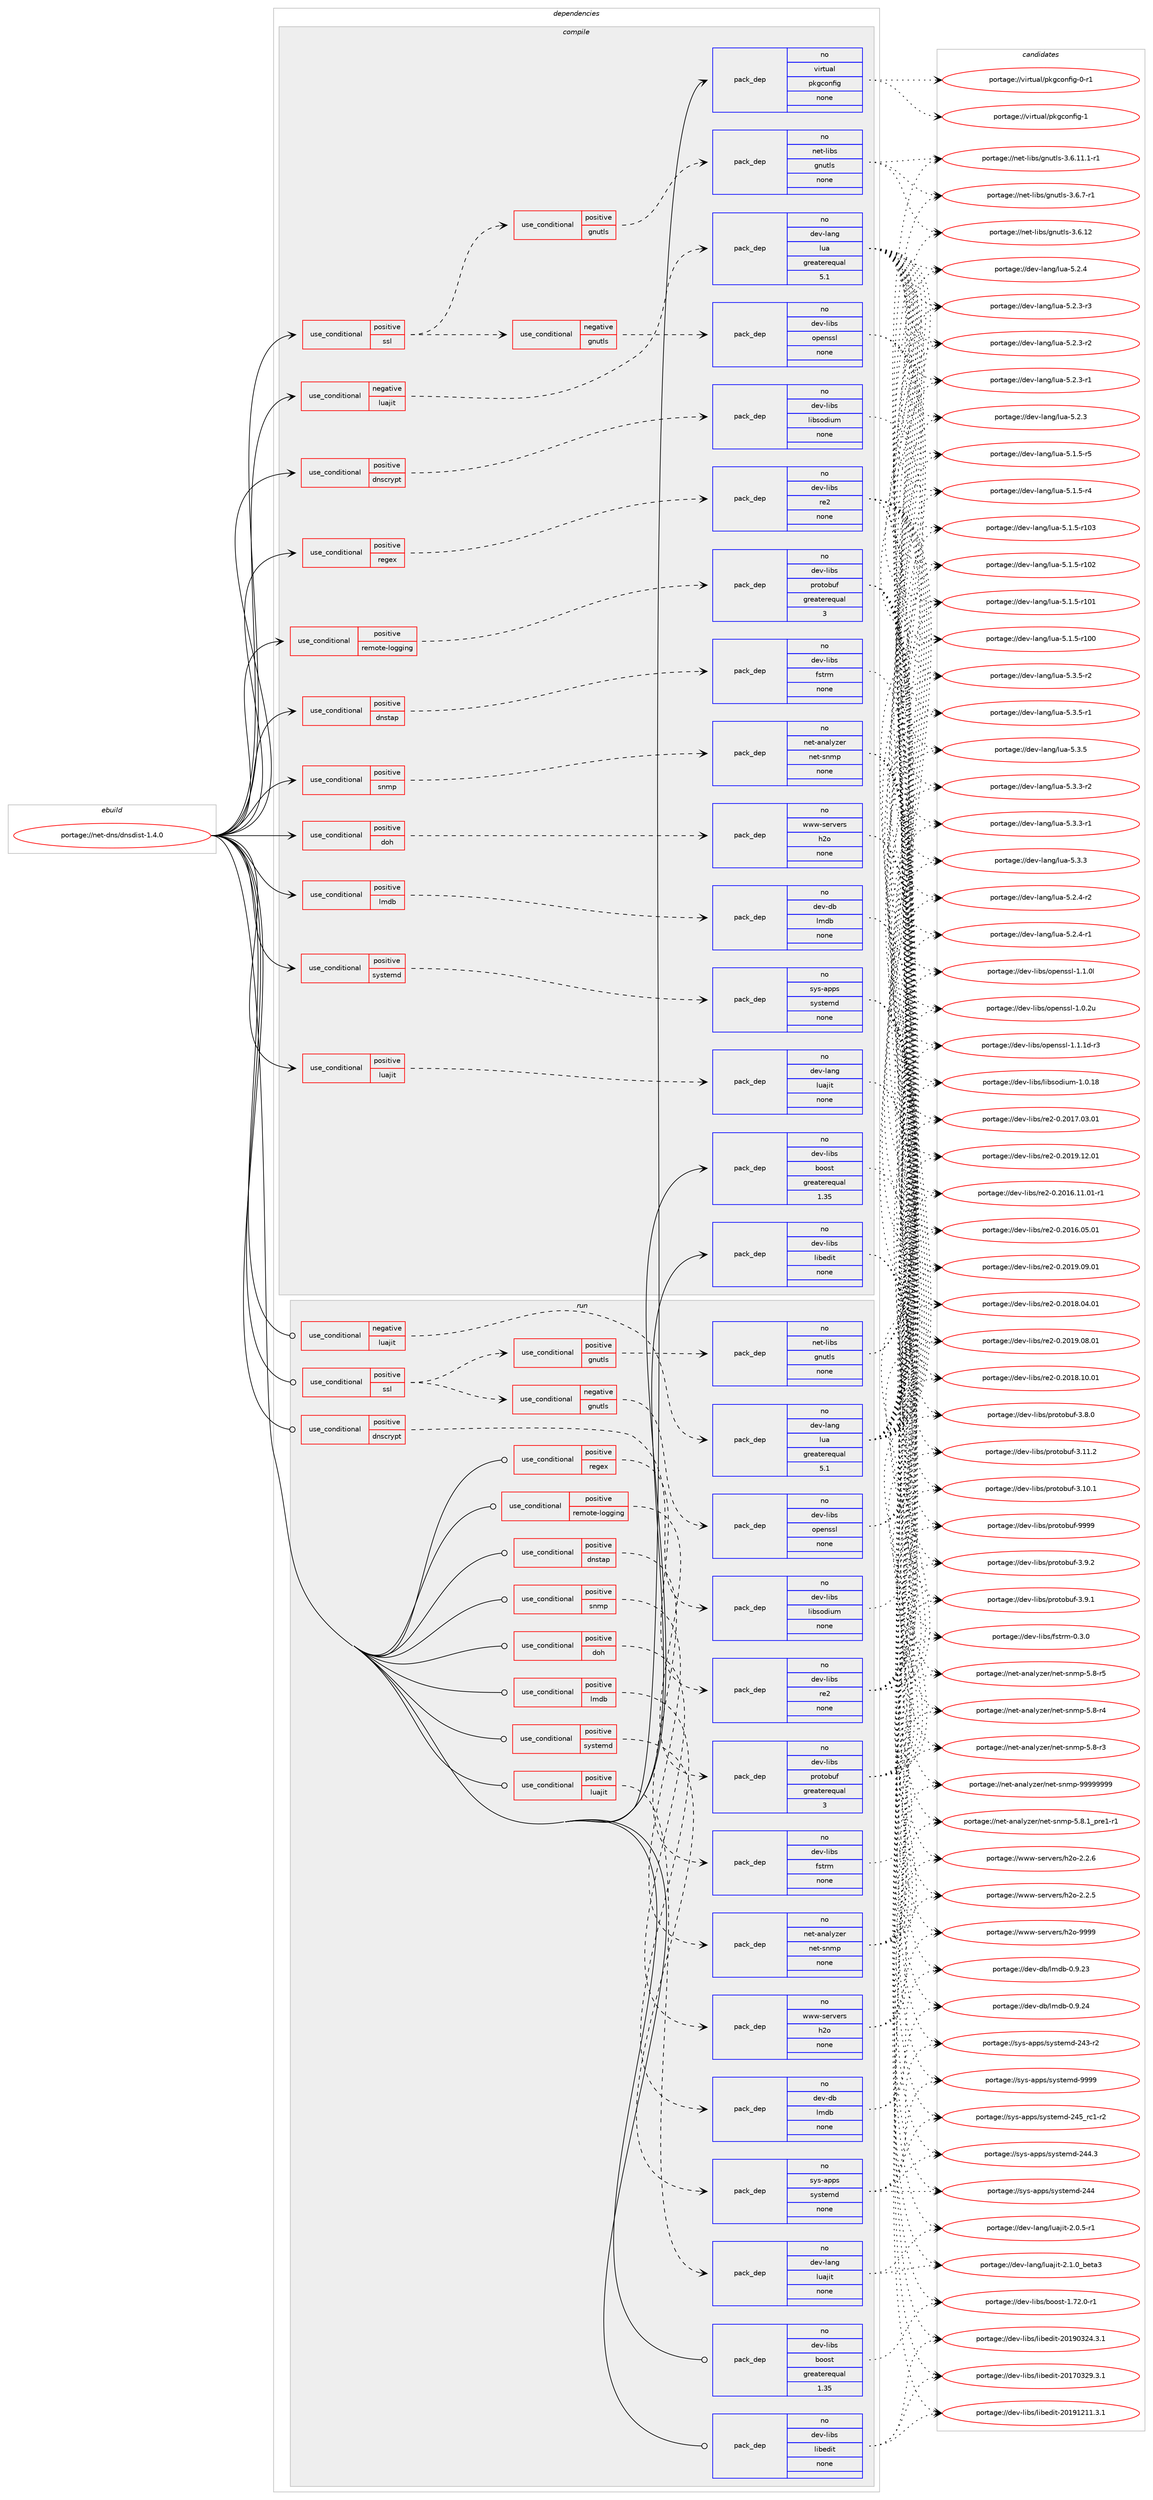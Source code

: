 digraph prolog {

# *************
# Graph options
# *************

newrank=true;
concentrate=true;
compound=true;
graph [rankdir=LR,fontname=Helvetica,fontsize=10,ranksep=1.5];#, ranksep=2.5, nodesep=0.2];
edge  [arrowhead=vee];
node  [fontname=Helvetica,fontsize=10];

# **********
# The ebuild
# **********

subgraph cluster_leftcol {
color=gray;
rank=same;
label=<<i>ebuild</i>>;
id [label="portage://net-dns/dnsdist-1.4.0", color=red, width=4, href="../net-dns/dnsdist-1.4.0.svg"];
}

# ****************
# The dependencies
# ****************

subgraph cluster_midcol {
color=gray;
label=<<i>dependencies</i>>;
subgraph cluster_compile {
fillcolor="#eeeeee";
style=filled;
label=<<i>compile</i>>;
subgraph cond22149 {
dependency97672 [label=<<TABLE BORDER="0" CELLBORDER="1" CELLSPACING="0" CELLPADDING="4"><TR><TD ROWSPAN="3" CELLPADDING="10">use_conditional</TD></TR><TR><TD>negative</TD></TR><TR><TD>luajit</TD></TR></TABLE>>, shape=none, color=red];
subgraph pack73741 {
dependency97673 [label=<<TABLE BORDER="0" CELLBORDER="1" CELLSPACING="0" CELLPADDING="4" WIDTH="220"><TR><TD ROWSPAN="6" CELLPADDING="30">pack_dep</TD></TR><TR><TD WIDTH="110">no</TD></TR><TR><TD>dev-lang</TD></TR><TR><TD>lua</TD></TR><TR><TD>greaterequal</TD></TR><TR><TD>5.1</TD></TR></TABLE>>, shape=none, color=blue];
}
dependency97672:e -> dependency97673:w [weight=20,style="dashed",arrowhead="vee"];
}
id:e -> dependency97672:w [weight=20,style="solid",arrowhead="vee"];
subgraph cond22150 {
dependency97674 [label=<<TABLE BORDER="0" CELLBORDER="1" CELLSPACING="0" CELLPADDING="4"><TR><TD ROWSPAN="3" CELLPADDING="10">use_conditional</TD></TR><TR><TD>positive</TD></TR><TR><TD>dnscrypt</TD></TR></TABLE>>, shape=none, color=red];
subgraph pack73742 {
dependency97675 [label=<<TABLE BORDER="0" CELLBORDER="1" CELLSPACING="0" CELLPADDING="4" WIDTH="220"><TR><TD ROWSPAN="6" CELLPADDING="30">pack_dep</TD></TR><TR><TD WIDTH="110">no</TD></TR><TR><TD>dev-libs</TD></TR><TR><TD>libsodium</TD></TR><TR><TD>none</TD></TR><TR><TD></TD></TR></TABLE>>, shape=none, color=blue];
}
dependency97674:e -> dependency97675:w [weight=20,style="dashed",arrowhead="vee"];
}
id:e -> dependency97674:w [weight=20,style="solid",arrowhead="vee"];
subgraph cond22151 {
dependency97676 [label=<<TABLE BORDER="0" CELLBORDER="1" CELLSPACING="0" CELLPADDING="4"><TR><TD ROWSPAN="3" CELLPADDING="10">use_conditional</TD></TR><TR><TD>positive</TD></TR><TR><TD>dnstap</TD></TR></TABLE>>, shape=none, color=red];
subgraph pack73743 {
dependency97677 [label=<<TABLE BORDER="0" CELLBORDER="1" CELLSPACING="0" CELLPADDING="4" WIDTH="220"><TR><TD ROWSPAN="6" CELLPADDING="30">pack_dep</TD></TR><TR><TD WIDTH="110">no</TD></TR><TR><TD>dev-libs</TD></TR><TR><TD>fstrm</TD></TR><TR><TD>none</TD></TR><TR><TD></TD></TR></TABLE>>, shape=none, color=blue];
}
dependency97676:e -> dependency97677:w [weight=20,style="dashed",arrowhead="vee"];
}
id:e -> dependency97676:w [weight=20,style="solid",arrowhead="vee"];
subgraph cond22152 {
dependency97678 [label=<<TABLE BORDER="0" CELLBORDER="1" CELLSPACING="0" CELLPADDING="4"><TR><TD ROWSPAN="3" CELLPADDING="10">use_conditional</TD></TR><TR><TD>positive</TD></TR><TR><TD>doh</TD></TR></TABLE>>, shape=none, color=red];
subgraph pack73744 {
dependency97679 [label=<<TABLE BORDER="0" CELLBORDER="1" CELLSPACING="0" CELLPADDING="4" WIDTH="220"><TR><TD ROWSPAN="6" CELLPADDING="30">pack_dep</TD></TR><TR><TD WIDTH="110">no</TD></TR><TR><TD>www-servers</TD></TR><TR><TD>h2o</TD></TR><TR><TD>none</TD></TR><TR><TD></TD></TR></TABLE>>, shape=none, color=blue];
}
dependency97678:e -> dependency97679:w [weight=20,style="dashed",arrowhead="vee"];
}
id:e -> dependency97678:w [weight=20,style="solid",arrowhead="vee"];
subgraph cond22153 {
dependency97680 [label=<<TABLE BORDER="0" CELLBORDER="1" CELLSPACING="0" CELLPADDING="4"><TR><TD ROWSPAN="3" CELLPADDING="10">use_conditional</TD></TR><TR><TD>positive</TD></TR><TR><TD>lmdb</TD></TR></TABLE>>, shape=none, color=red];
subgraph pack73745 {
dependency97681 [label=<<TABLE BORDER="0" CELLBORDER="1" CELLSPACING="0" CELLPADDING="4" WIDTH="220"><TR><TD ROWSPAN="6" CELLPADDING="30">pack_dep</TD></TR><TR><TD WIDTH="110">no</TD></TR><TR><TD>dev-db</TD></TR><TR><TD>lmdb</TD></TR><TR><TD>none</TD></TR><TR><TD></TD></TR></TABLE>>, shape=none, color=blue];
}
dependency97680:e -> dependency97681:w [weight=20,style="dashed",arrowhead="vee"];
}
id:e -> dependency97680:w [weight=20,style="solid",arrowhead="vee"];
subgraph cond22154 {
dependency97682 [label=<<TABLE BORDER="0" CELLBORDER="1" CELLSPACING="0" CELLPADDING="4"><TR><TD ROWSPAN="3" CELLPADDING="10">use_conditional</TD></TR><TR><TD>positive</TD></TR><TR><TD>luajit</TD></TR></TABLE>>, shape=none, color=red];
subgraph pack73746 {
dependency97683 [label=<<TABLE BORDER="0" CELLBORDER="1" CELLSPACING="0" CELLPADDING="4" WIDTH="220"><TR><TD ROWSPAN="6" CELLPADDING="30">pack_dep</TD></TR><TR><TD WIDTH="110">no</TD></TR><TR><TD>dev-lang</TD></TR><TR><TD>luajit</TD></TR><TR><TD>none</TD></TR><TR><TD></TD></TR></TABLE>>, shape=none, color=blue];
}
dependency97682:e -> dependency97683:w [weight=20,style="dashed",arrowhead="vee"];
}
id:e -> dependency97682:w [weight=20,style="solid",arrowhead="vee"];
subgraph cond22155 {
dependency97684 [label=<<TABLE BORDER="0" CELLBORDER="1" CELLSPACING="0" CELLPADDING="4"><TR><TD ROWSPAN="3" CELLPADDING="10">use_conditional</TD></TR><TR><TD>positive</TD></TR><TR><TD>regex</TD></TR></TABLE>>, shape=none, color=red];
subgraph pack73747 {
dependency97685 [label=<<TABLE BORDER="0" CELLBORDER="1" CELLSPACING="0" CELLPADDING="4" WIDTH="220"><TR><TD ROWSPAN="6" CELLPADDING="30">pack_dep</TD></TR><TR><TD WIDTH="110">no</TD></TR><TR><TD>dev-libs</TD></TR><TR><TD>re2</TD></TR><TR><TD>none</TD></TR><TR><TD></TD></TR></TABLE>>, shape=none, color=blue];
}
dependency97684:e -> dependency97685:w [weight=20,style="dashed",arrowhead="vee"];
}
id:e -> dependency97684:w [weight=20,style="solid",arrowhead="vee"];
subgraph cond22156 {
dependency97686 [label=<<TABLE BORDER="0" CELLBORDER="1" CELLSPACING="0" CELLPADDING="4"><TR><TD ROWSPAN="3" CELLPADDING="10">use_conditional</TD></TR><TR><TD>positive</TD></TR><TR><TD>remote-logging</TD></TR></TABLE>>, shape=none, color=red];
subgraph pack73748 {
dependency97687 [label=<<TABLE BORDER="0" CELLBORDER="1" CELLSPACING="0" CELLPADDING="4" WIDTH="220"><TR><TD ROWSPAN="6" CELLPADDING="30">pack_dep</TD></TR><TR><TD WIDTH="110">no</TD></TR><TR><TD>dev-libs</TD></TR><TR><TD>protobuf</TD></TR><TR><TD>greaterequal</TD></TR><TR><TD>3</TD></TR></TABLE>>, shape=none, color=blue];
}
dependency97686:e -> dependency97687:w [weight=20,style="dashed",arrowhead="vee"];
}
id:e -> dependency97686:w [weight=20,style="solid",arrowhead="vee"];
subgraph cond22157 {
dependency97688 [label=<<TABLE BORDER="0" CELLBORDER="1" CELLSPACING="0" CELLPADDING="4"><TR><TD ROWSPAN="3" CELLPADDING="10">use_conditional</TD></TR><TR><TD>positive</TD></TR><TR><TD>snmp</TD></TR></TABLE>>, shape=none, color=red];
subgraph pack73749 {
dependency97689 [label=<<TABLE BORDER="0" CELLBORDER="1" CELLSPACING="0" CELLPADDING="4" WIDTH="220"><TR><TD ROWSPAN="6" CELLPADDING="30">pack_dep</TD></TR><TR><TD WIDTH="110">no</TD></TR><TR><TD>net-analyzer</TD></TR><TR><TD>net-snmp</TD></TR><TR><TD>none</TD></TR><TR><TD></TD></TR></TABLE>>, shape=none, color=blue];
}
dependency97688:e -> dependency97689:w [weight=20,style="dashed",arrowhead="vee"];
}
id:e -> dependency97688:w [weight=20,style="solid",arrowhead="vee"];
subgraph cond22158 {
dependency97690 [label=<<TABLE BORDER="0" CELLBORDER="1" CELLSPACING="0" CELLPADDING="4"><TR><TD ROWSPAN="3" CELLPADDING="10">use_conditional</TD></TR><TR><TD>positive</TD></TR><TR><TD>ssl</TD></TR></TABLE>>, shape=none, color=red];
subgraph cond22159 {
dependency97691 [label=<<TABLE BORDER="0" CELLBORDER="1" CELLSPACING="0" CELLPADDING="4"><TR><TD ROWSPAN="3" CELLPADDING="10">use_conditional</TD></TR><TR><TD>positive</TD></TR><TR><TD>gnutls</TD></TR></TABLE>>, shape=none, color=red];
subgraph pack73750 {
dependency97692 [label=<<TABLE BORDER="0" CELLBORDER="1" CELLSPACING="0" CELLPADDING="4" WIDTH="220"><TR><TD ROWSPAN="6" CELLPADDING="30">pack_dep</TD></TR><TR><TD WIDTH="110">no</TD></TR><TR><TD>net-libs</TD></TR><TR><TD>gnutls</TD></TR><TR><TD>none</TD></TR><TR><TD></TD></TR></TABLE>>, shape=none, color=blue];
}
dependency97691:e -> dependency97692:w [weight=20,style="dashed",arrowhead="vee"];
}
dependency97690:e -> dependency97691:w [weight=20,style="dashed",arrowhead="vee"];
subgraph cond22160 {
dependency97693 [label=<<TABLE BORDER="0" CELLBORDER="1" CELLSPACING="0" CELLPADDING="4"><TR><TD ROWSPAN="3" CELLPADDING="10">use_conditional</TD></TR><TR><TD>negative</TD></TR><TR><TD>gnutls</TD></TR></TABLE>>, shape=none, color=red];
subgraph pack73751 {
dependency97694 [label=<<TABLE BORDER="0" CELLBORDER="1" CELLSPACING="0" CELLPADDING="4" WIDTH="220"><TR><TD ROWSPAN="6" CELLPADDING="30">pack_dep</TD></TR><TR><TD WIDTH="110">no</TD></TR><TR><TD>dev-libs</TD></TR><TR><TD>openssl</TD></TR><TR><TD>none</TD></TR><TR><TD></TD></TR></TABLE>>, shape=none, color=blue];
}
dependency97693:e -> dependency97694:w [weight=20,style="dashed",arrowhead="vee"];
}
dependency97690:e -> dependency97693:w [weight=20,style="dashed",arrowhead="vee"];
}
id:e -> dependency97690:w [weight=20,style="solid",arrowhead="vee"];
subgraph cond22161 {
dependency97695 [label=<<TABLE BORDER="0" CELLBORDER="1" CELLSPACING="0" CELLPADDING="4"><TR><TD ROWSPAN="3" CELLPADDING="10">use_conditional</TD></TR><TR><TD>positive</TD></TR><TR><TD>systemd</TD></TR></TABLE>>, shape=none, color=red];
subgraph pack73752 {
dependency97696 [label=<<TABLE BORDER="0" CELLBORDER="1" CELLSPACING="0" CELLPADDING="4" WIDTH="220"><TR><TD ROWSPAN="6" CELLPADDING="30">pack_dep</TD></TR><TR><TD WIDTH="110">no</TD></TR><TR><TD>sys-apps</TD></TR><TR><TD>systemd</TD></TR><TR><TD>none</TD></TR><TR><TD></TD></TR></TABLE>>, shape=none, color=blue];
}
dependency97695:e -> dependency97696:w [weight=20,style="dashed",arrowhead="vee"];
}
id:e -> dependency97695:w [weight=20,style="solid",arrowhead="vee"];
subgraph pack73753 {
dependency97697 [label=<<TABLE BORDER="0" CELLBORDER="1" CELLSPACING="0" CELLPADDING="4" WIDTH="220"><TR><TD ROWSPAN="6" CELLPADDING="30">pack_dep</TD></TR><TR><TD WIDTH="110">no</TD></TR><TR><TD>dev-libs</TD></TR><TR><TD>boost</TD></TR><TR><TD>greaterequal</TD></TR><TR><TD>1.35</TD></TR></TABLE>>, shape=none, color=blue];
}
id:e -> dependency97697:w [weight=20,style="solid",arrowhead="vee"];
subgraph pack73754 {
dependency97698 [label=<<TABLE BORDER="0" CELLBORDER="1" CELLSPACING="0" CELLPADDING="4" WIDTH="220"><TR><TD ROWSPAN="6" CELLPADDING="30">pack_dep</TD></TR><TR><TD WIDTH="110">no</TD></TR><TR><TD>dev-libs</TD></TR><TR><TD>libedit</TD></TR><TR><TD>none</TD></TR><TR><TD></TD></TR></TABLE>>, shape=none, color=blue];
}
id:e -> dependency97698:w [weight=20,style="solid",arrowhead="vee"];
subgraph pack73755 {
dependency97699 [label=<<TABLE BORDER="0" CELLBORDER="1" CELLSPACING="0" CELLPADDING="4" WIDTH="220"><TR><TD ROWSPAN="6" CELLPADDING="30">pack_dep</TD></TR><TR><TD WIDTH="110">no</TD></TR><TR><TD>virtual</TD></TR><TR><TD>pkgconfig</TD></TR><TR><TD>none</TD></TR><TR><TD></TD></TR></TABLE>>, shape=none, color=blue];
}
id:e -> dependency97699:w [weight=20,style="solid",arrowhead="vee"];
}
subgraph cluster_compileandrun {
fillcolor="#eeeeee";
style=filled;
label=<<i>compile and run</i>>;
}
subgraph cluster_run {
fillcolor="#eeeeee";
style=filled;
label=<<i>run</i>>;
subgraph cond22162 {
dependency97700 [label=<<TABLE BORDER="0" CELLBORDER="1" CELLSPACING="0" CELLPADDING="4"><TR><TD ROWSPAN="3" CELLPADDING="10">use_conditional</TD></TR><TR><TD>negative</TD></TR><TR><TD>luajit</TD></TR></TABLE>>, shape=none, color=red];
subgraph pack73756 {
dependency97701 [label=<<TABLE BORDER="0" CELLBORDER="1" CELLSPACING="0" CELLPADDING="4" WIDTH="220"><TR><TD ROWSPAN="6" CELLPADDING="30">pack_dep</TD></TR><TR><TD WIDTH="110">no</TD></TR><TR><TD>dev-lang</TD></TR><TR><TD>lua</TD></TR><TR><TD>greaterequal</TD></TR><TR><TD>5.1</TD></TR></TABLE>>, shape=none, color=blue];
}
dependency97700:e -> dependency97701:w [weight=20,style="dashed",arrowhead="vee"];
}
id:e -> dependency97700:w [weight=20,style="solid",arrowhead="odot"];
subgraph cond22163 {
dependency97702 [label=<<TABLE BORDER="0" CELLBORDER="1" CELLSPACING="0" CELLPADDING="4"><TR><TD ROWSPAN="3" CELLPADDING="10">use_conditional</TD></TR><TR><TD>positive</TD></TR><TR><TD>dnscrypt</TD></TR></TABLE>>, shape=none, color=red];
subgraph pack73757 {
dependency97703 [label=<<TABLE BORDER="0" CELLBORDER="1" CELLSPACING="0" CELLPADDING="4" WIDTH="220"><TR><TD ROWSPAN="6" CELLPADDING="30">pack_dep</TD></TR><TR><TD WIDTH="110">no</TD></TR><TR><TD>dev-libs</TD></TR><TR><TD>libsodium</TD></TR><TR><TD>none</TD></TR><TR><TD></TD></TR></TABLE>>, shape=none, color=blue];
}
dependency97702:e -> dependency97703:w [weight=20,style="dashed",arrowhead="vee"];
}
id:e -> dependency97702:w [weight=20,style="solid",arrowhead="odot"];
subgraph cond22164 {
dependency97704 [label=<<TABLE BORDER="0" CELLBORDER="1" CELLSPACING="0" CELLPADDING="4"><TR><TD ROWSPAN="3" CELLPADDING="10">use_conditional</TD></TR><TR><TD>positive</TD></TR><TR><TD>dnstap</TD></TR></TABLE>>, shape=none, color=red];
subgraph pack73758 {
dependency97705 [label=<<TABLE BORDER="0" CELLBORDER="1" CELLSPACING="0" CELLPADDING="4" WIDTH="220"><TR><TD ROWSPAN="6" CELLPADDING="30">pack_dep</TD></TR><TR><TD WIDTH="110">no</TD></TR><TR><TD>dev-libs</TD></TR><TR><TD>fstrm</TD></TR><TR><TD>none</TD></TR><TR><TD></TD></TR></TABLE>>, shape=none, color=blue];
}
dependency97704:e -> dependency97705:w [weight=20,style="dashed",arrowhead="vee"];
}
id:e -> dependency97704:w [weight=20,style="solid",arrowhead="odot"];
subgraph cond22165 {
dependency97706 [label=<<TABLE BORDER="0" CELLBORDER="1" CELLSPACING="0" CELLPADDING="4"><TR><TD ROWSPAN="3" CELLPADDING="10">use_conditional</TD></TR><TR><TD>positive</TD></TR><TR><TD>doh</TD></TR></TABLE>>, shape=none, color=red];
subgraph pack73759 {
dependency97707 [label=<<TABLE BORDER="0" CELLBORDER="1" CELLSPACING="0" CELLPADDING="4" WIDTH="220"><TR><TD ROWSPAN="6" CELLPADDING="30">pack_dep</TD></TR><TR><TD WIDTH="110">no</TD></TR><TR><TD>www-servers</TD></TR><TR><TD>h2o</TD></TR><TR><TD>none</TD></TR><TR><TD></TD></TR></TABLE>>, shape=none, color=blue];
}
dependency97706:e -> dependency97707:w [weight=20,style="dashed",arrowhead="vee"];
}
id:e -> dependency97706:w [weight=20,style="solid",arrowhead="odot"];
subgraph cond22166 {
dependency97708 [label=<<TABLE BORDER="0" CELLBORDER="1" CELLSPACING="0" CELLPADDING="4"><TR><TD ROWSPAN="3" CELLPADDING="10">use_conditional</TD></TR><TR><TD>positive</TD></TR><TR><TD>lmdb</TD></TR></TABLE>>, shape=none, color=red];
subgraph pack73760 {
dependency97709 [label=<<TABLE BORDER="0" CELLBORDER="1" CELLSPACING="0" CELLPADDING="4" WIDTH="220"><TR><TD ROWSPAN="6" CELLPADDING="30">pack_dep</TD></TR><TR><TD WIDTH="110">no</TD></TR><TR><TD>dev-db</TD></TR><TR><TD>lmdb</TD></TR><TR><TD>none</TD></TR><TR><TD></TD></TR></TABLE>>, shape=none, color=blue];
}
dependency97708:e -> dependency97709:w [weight=20,style="dashed",arrowhead="vee"];
}
id:e -> dependency97708:w [weight=20,style="solid",arrowhead="odot"];
subgraph cond22167 {
dependency97710 [label=<<TABLE BORDER="0" CELLBORDER="1" CELLSPACING="0" CELLPADDING="4"><TR><TD ROWSPAN="3" CELLPADDING="10">use_conditional</TD></TR><TR><TD>positive</TD></TR><TR><TD>luajit</TD></TR></TABLE>>, shape=none, color=red];
subgraph pack73761 {
dependency97711 [label=<<TABLE BORDER="0" CELLBORDER="1" CELLSPACING="0" CELLPADDING="4" WIDTH="220"><TR><TD ROWSPAN="6" CELLPADDING="30">pack_dep</TD></TR><TR><TD WIDTH="110">no</TD></TR><TR><TD>dev-lang</TD></TR><TR><TD>luajit</TD></TR><TR><TD>none</TD></TR><TR><TD></TD></TR></TABLE>>, shape=none, color=blue];
}
dependency97710:e -> dependency97711:w [weight=20,style="dashed",arrowhead="vee"];
}
id:e -> dependency97710:w [weight=20,style="solid",arrowhead="odot"];
subgraph cond22168 {
dependency97712 [label=<<TABLE BORDER="0" CELLBORDER="1" CELLSPACING="0" CELLPADDING="4"><TR><TD ROWSPAN="3" CELLPADDING="10">use_conditional</TD></TR><TR><TD>positive</TD></TR><TR><TD>regex</TD></TR></TABLE>>, shape=none, color=red];
subgraph pack73762 {
dependency97713 [label=<<TABLE BORDER="0" CELLBORDER="1" CELLSPACING="0" CELLPADDING="4" WIDTH="220"><TR><TD ROWSPAN="6" CELLPADDING="30">pack_dep</TD></TR><TR><TD WIDTH="110">no</TD></TR><TR><TD>dev-libs</TD></TR><TR><TD>re2</TD></TR><TR><TD>none</TD></TR><TR><TD></TD></TR></TABLE>>, shape=none, color=blue];
}
dependency97712:e -> dependency97713:w [weight=20,style="dashed",arrowhead="vee"];
}
id:e -> dependency97712:w [weight=20,style="solid",arrowhead="odot"];
subgraph cond22169 {
dependency97714 [label=<<TABLE BORDER="0" CELLBORDER="1" CELLSPACING="0" CELLPADDING="4"><TR><TD ROWSPAN="3" CELLPADDING="10">use_conditional</TD></TR><TR><TD>positive</TD></TR><TR><TD>remote-logging</TD></TR></TABLE>>, shape=none, color=red];
subgraph pack73763 {
dependency97715 [label=<<TABLE BORDER="0" CELLBORDER="1" CELLSPACING="0" CELLPADDING="4" WIDTH="220"><TR><TD ROWSPAN="6" CELLPADDING="30">pack_dep</TD></TR><TR><TD WIDTH="110">no</TD></TR><TR><TD>dev-libs</TD></TR><TR><TD>protobuf</TD></TR><TR><TD>greaterequal</TD></TR><TR><TD>3</TD></TR></TABLE>>, shape=none, color=blue];
}
dependency97714:e -> dependency97715:w [weight=20,style="dashed",arrowhead="vee"];
}
id:e -> dependency97714:w [weight=20,style="solid",arrowhead="odot"];
subgraph cond22170 {
dependency97716 [label=<<TABLE BORDER="0" CELLBORDER="1" CELLSPACING="0" CELLPADDING="4"><TR><TD ROWSPAN="3" CELLPADDING="10">use_conditional</TD></TR><TR><TD>positive</TD></TR><TR><TD>snmp</TD></TR></TABLE>>, shape=none, color=red];
subgraph pack73764 {
dependency97717 [label=<<TABLE BORDER="0" CELLBORDER="1" CELLSPACING="0" CELLPADDING="4" WIDTH="220"><TR><TD ROWSPAN="6" CELLPADDING="30">pack_dep</TD></TR><TR><TD WIDTH="110">no</TD></TR><TR><TD>net-analyzer</TD></TR><TR><TD>net-snmp</TD></TR><TR><TD>none</TD></TR><TR><TD></TD></TR></TABLE>>, shape=none, color=blue];
}
dependency97716:e -> dependency97717:w [weight=20,style="dashed",arrowhead="vee"];
}
id:e -> dependency97716:w [weight=20,style="solid",arrowhead="odot"];
subgraph cond22171 {
dependency97718 [label=<<TABLE BORDER="0" CELLBORDER="1" CELLSPACING="0" CELLPADDING="4"><TR><TD ROWSPAN="3" CELLPADDING="10">use_conditional</TD></TR><TR><TD>positive</TD></TR><TR><TD>ssl</TD></TR></TABLE>>, shape=none, color=red];
subgraph cond22172 {
dependency97719 [label=<<TABLE BORDER="0" CELLBORDER="1" CELLSPACING="0" CELLPADDING="4"><TR><TD ROWSPAN="3" CELLPADDING="10">use_conditional</TD></TR><TR><TD>positive</TD></TR><TR><TD>gnutls</TD></TR></TABLE>>, shape=none, color=red];
subgraph pack73765 {
dependency97720 [label=<<TABLE BORDER="0" CELLBORDER="1" CELLSPACING="0" CELLPADDING="4" WIDTH="220"><TR><TD ROWSPAN="6" CELLPADDING="30">pack_dep</TD></TR><TR><TD WIDTH="110">no</TD></TR><TR><TD>net-libs</TD></TR><TR><TD>gnutls</TD></TR><TR><TD>none</TD></TR><TR><TD></TD></TR></TABLE>>, shape=none, color=blue];
}
dependency97719:e -> dependency97720:w [weight=20,style="dashed",arrowhead="vee"];
}
dependency97718:e -> dependency97719:w [weight=20,style="dashed",arrowhead="vee"];
subgraph cond22173 {
dependency97721 [label=<<TABLE BORDER="0" CELLBORDER="1" CELLSPACING="0" CELLPADDING="4"><TR><TD ROWSPAN="3" CELLPADDING="10">use_conditional</TD></TR><TR><TD>negative</TD></TR><TR><TD>gnutls</TD></TR></TABLE>>, shape=none, color=red];
subgraph pack73766 {
dependency97722 [label=<<TABLE BORDER="0" CELLBORDER="1" CELLSPACING="0" CELLPADDING="4" WIDTH="220"><TR><TD ROWSPAN="6" CELLPADDING="30">pack_dep</TD></TR><TR><TD WIDTH="110">no</TD></TR><TR><TD>dev-libs</TD></TR><TR><TD>openssl</TD></TR><TR><TD>none</TD></TR><TR><TD></TD></TR></TABLE>>, shape=none, color=blue];
}
dependency97721:e -> dependency97722:w [weight=20,style="dashed",arrowhead="vee"];
}
dependency97718:e -> dependency97721:w [weight=20,style="dashed",arrowhead="vee"];
}
id:e -> dependency97718:w [weight=20,style="solid",arrowhead="odot"];
subgraph cond22174 {
dependency97723 [label=<<TABLE BORDER="0" CELLBORDER="1" CELLSPACING="0" CELLPADDING="4"><TR><TD ROWSPAN="3" CELLPADDING="10">use_conditional</TD></TR><TR><TD>positive</TD></TR><TR><TD>systemd</TD></TR></TABLE>>, shape=none, color=red];
subgraph pack73767 {
dependency97724 [label=<<TABLE BORDER="0" CELLBORDER="1" CELLSPACING="0" CELLPADDING="4" WIDTH="220"><TR><TD ROWSPAN="6" CELLPADDING="30">pack_dep</TD></TR><TR><TD WIDTH="110">no</TD></TR><TR><TD>sys-apps</TD></TR><TR><TD>systemd</TD></TR><TR><TD>none</TD></TR><TR><TD></TD></TR></TABLE>>, shape=none, color=blue];
}
dependency97723:e -> dependency97724:w [weight=20,style="dashed",arrowhead="vee"];
}
id:e -> dependency97723:w [weight=20,style="solid",arrowhead="odot"];
subgraph pack73768 {
dependency97725 [label=<<TABLE BORDER="0" CELLBORDER="1" CELLSPACING="0" CELLPADDING="4" WIDTH="220"><TR><TD ROWSPAN="6" CELLPADDING="30">pack_dep</TD></TR><TR><TD WIDTH="110">no</TD></TR><TR><TD>dev-libs</TD></TR><TR><TD>boost</TD></TR><TR><TD>greaterequal</TD></TR><TR><TD>1.35</TD></TR></TABLE>>, shape=none, color=blue];
}
id:e -> dependency97725:w [weight=20,style="solid",arrowhead="odot"];
subgraph pack73769 {
dependency97726 [label=<<TABLE BORDER="0" CELLBORDER="1" CELLSPACING="0" CELLPADDING="4" WIDTH="220"><TR><TD ROWSPAN="6" CELLPADDING="30">pack_dep</TD></TR><TR><TD WIDTH="110">no</TD></TR><TR><TD>dev-libs</TD></TR><TR><TD>libedit</TD></TR><TR><TD>none</TD></TR><TR><TD></TD></TR></TABLE>>, shape=none, color=blue];
}
id:e -> dependency97726:w [weight=20,style="solid",arrowhead="odot"];
}
}

# **************
# The candidates
# **************

subgraph cluster_choices {
rank=same;
color=gray;
label=<<i>candidates</i>>;

subgraph choice73741 {
color=black;
nodesep=1;
choice100101118451089711010347108117974553465146534511450 [label="portage://dev-lang/lua-5.3.5-r2", color=red, width=4,href="../dev-lang/lua-5.3.5-r2.svg"];
choice100101118451089711010347108117974553465146534511449 [label="portage://dev-lang/lua-5.3.5-r1", color=red, width=4,href="../dev-lang/lua-5.3.5-r1.svg"];
choice10010111845108971101034710811797455346514653 [label="portage://dev-lang/lua-5.3.5", color=red, width=4,href="../dev-lang/lua-5.3.5.svg"];
choice100101118451089711010347108117974553465146514511450 [label="portage://dev-lang/lua-5.3.3-r2", color=red, width=4,href="../dev-lang/lua-5.3.3-r2.svg"];
choice100101118451089711010347108117974553465146514511449 [label="portage://dev-lang/lua-5.3.3-r1", color=red, width=4,href="../dev-lang/lua-5.3.3-r1.svg"];
choice10010111845108971101034710811797455346514651 [label="portage://dev-lang/lua-5.3.3", color=red, width=4,href="../dev-lang/lua-5.3.3.svg"];
choice100101118451089711010347108117974553465046524511450 [label="portage://dev-lang/lua-5.2.4-r2", color=red, width=4,href="../dev-lang/lua-5.2.4-r2.svg"];
choice100101118451089711010347108117974553465046524511449 [label="portage://dev-lang/lua-5.2.4-r1", color=red, width=4,href="../dev-lang/lua-5.2.4-r1.svg"];
choice10010111845108971101034710811797455346504652 [label="portage://dev-lang/lua-5.2.4", color=red, width=4,href="../dev-lang/lua-5.2.4.svg"];
choice100101118451089711010347108117974553465046514511451 [label="portage://dev-lang/lua-5.2.3-r3", color=red, width=4,href="../dev-lang/lua-5.2.3-r3.svg"];
choice100101118451089711010347108117974553465046514511450 [label="portage://dev-lang/lua-5.2.3-r2", color=red, width=4,href="../dev-lang/lua-5.2.3-r2.svg"];
choice100101118451089711010347108117974553465046514511449 [label="portage://dev-lang/lua-5.2.3-r1", color=red, width=4,href="../dev-lang/lua-5.2.3-r1.svg"];
choice10010111845108971101034710811797455346504651 [label="portage://dev-lang/lua-5.2.3", color=red, width=4,href="../dev-lang/lua-5.2.3.svg"];
choice100101118451089711010347108117974553464946534511453 [label="portage://dev-lang/lua-5.1.5-r5", color=red, width=4,href="../dev-lang/lua-5.1.5-r5.svg"];
choice100101118451089711010347108117974553464946534511452 [label="portage://dev-lang/lua-5.1.5-r4", color=red, width=4,href="../dev-lang/lua-5.1.5-r4.svg"];
choice1001011184510897110103471081179745534649465345114494851 [label="portage://dev-lang/lua-5.1.5-r103", color=red, width=4,href="../dev-lang/lua-5.1.5-r103.svg"];
choice1001011184510897110103471081179745534649465345114494850 [label="portage://dev-lang/lua-5.1.5-r102", color=red, width=4,href="../dev-lang/lua-5.1.5-r102.svg"];
choice1001011184510897110103471081179745534649465345114494849 [label="portage://dev-lang/lua-5.1.5-r101", color=red, width=4,href="../dev-lang/lua-5.1.5-r101.svg"];
choice1001011184510897110103471081179745534649465345114494848 [label="portage://dev-lang/lua-5.1.5-r100", color=red, width=4,href="../dev-lang/lua-5.1.5-r100.svg"];
dependency97673:e -> choice100101118451089711010347108117974553465146534511450:w [style=dotted,weight="100"];
dependency97673:e -> choice100101118451089711010347108117974553465146534511449:w [style=dotted,weight="100"];
dependency97673:e -> choice10010111845108971101034710811797455346514653:w [style=dotted,weight="100"];
dependency97673:e -> choice100101118451089711010347108117974553465146514511450:w [style=dotted,weight="100"];
dependency97673:e -> choice100101118451089711010347108117974553465146514511449:w [style=dotted,weight="100"];
dependency97673:e -> choice10010111845108971101034710811797455346514651:w [style=dotted,weight="100"];
dependency97673:e -> choice100101118451089711010347108117974553465046524511450:w [style=dotted,weight="100"];
dependency97673:e -> choice100101118451089711010347108117974553465046524511449:w [style=dotted,weight="100"];
dependency97673:e -> choice10010111845108971101034710811797455346504652:w [style=dotted,weight="100"];
dependency97673:e -> choice100101118451089711010347108117974553465046514511451:w [style=dotted,weight="100"];
dependency97673:e -> choice100101118451089711010347108117974553465046514511450:w [style=dotted,weight="100"];
dependency97673:e -> choice100101118451089711010347108117974553465046514511449:w [style=dotted,weight="100"];
dependency97673:e -> choice10010111845108971101034710811797455346504651:w [style=dotted,weight="100"];
dependency97673:e -> choice100101118451089711010347108117974553464946534511453:w [style=dotted,weight="100"];
dependency97673:e -> choice100101118451089711010347108117974553464946534511452:w [style=dotted,weight="100"];
dependency97673:e -> choice1001011184510897110103471081179745534649465345114494851:w [style=dotted,weight="100"];
dependency97673:e -> choice1001011184510897110103471081179745534649465345114494850:w [style=dotted,weight="100"];
dependency97673:e -> choice1001011184510897110103471081179745534649465345114494849:w [style=dotted,weight="100"];
dependency97673:e -> choice1001011184510897110103471081179745534649465345114494848:w [style=dotted,weight="100"];
}
subgraph choice73742 {
color=black;
nodesep=1;
choice1001011184510810598115471081059811511110010511710945494648464956 [label="portage://dev-libs/libsodium-1.0.18", color=red, width=4,href="../dev-libs/libsodium-1.0.18.svg"];
dependency97675:e -> choice1001011184510810598115471081059811511110010511710945494648464956:w [style=dotted,weight="100"];
}
subgraph choice73743 {
color=black;
nodesep=1;
choice100101118451081059811547102115116114109454846514648 [label="portage://dev-libs/fstrm-0.3.0", color=red, width=4,href="../dev-libs/fstrm-0.3.0.svg"];
dependency97677:e -> choice100101118451081059811547102115116114109454846514648:w [style=dotted,weight="100"];
}
subgraph choice73744 {
color=black;
nodesep=1;
choice1191191194511510111411810111411547104501114557575757 [label="portage://www-servers/h2o-9999", color=red, width=4,href="../www-servers/h2o-9999.svg"];
choice119119119451151011141181011141154710450111455046504654 [label="portage://www-servers/h2o-2.2.6", color=red, width=4,href="../www-servers/h2o-2.2.6.svg"];
choice119119119451151011141181011141154710450111455046504653 [label="portage://www-servers/h2o-2.2.5", color=red, width=4,href="../www-servers/h2o-2.2.5.svg"];
dependency97679:e -> choice1191191194511510111411810111411547104501114557575757:w [style=dotted,weight="100"];
dependency97679:e -> choice119119119451151011141181011141154710450111455046504654:w [style=dotted,weight="100"];
dependency97679:e -> choice119119119451151011141181011141154710450111455046504653:w [style=dotted,weight="100"];
}
subgraph choice73745 {
color=black;
nodesep=1;
choice1001011184510098471081091009845484657465052 [label="portage://dev-db/lmdb-0.9.24", color=red, width=4,href="../dev-db/lmdb-0.9.24.svg"];
choice1001011184510098471081091009845484657465051 [label="portage://dev-db/lmdb-0.9.23", color=red, width=4,href="../dev-db/lmdb-0.9.23.svg"];
dependency97681:e -> choice1001011184510098471081091009845484657465052:w [style=dotted,weight="100"];
dependency97681:e -> choice1001011184510098471081091009845484657465051:w [style=dotted,weight="100"];
}
subgraph choice73746 {
color=black;
nodesep=1;
choice1001011184510897110103471081179710610511645504649464895981011169751 [label="portage://dev-lang/luajit-2.1.0_beta3", color=red, width=4,href="../dev-lang/luajit-2.1.0_beta3.svg"];
choice100101118451089711010347108117971061051164550464846534511449 [label="portage://dev-lang/luajit-2.0.5-r1", color=red, width=4,href="../dev-lang/luajit-2.0.5-r1.svg"];
dependency97683:e -> choice1001011184510897110103471081179710610511645504649464895981011169751:w [style=dotted,weight="100"];
dependency97683:e -> choice100101118451089711010347108117971061051164550464846534511449:w [style=dotted,weight="100"];
}
subgraph choice73747 {
color=black;
nodesep=1;
choice1001011184510810598115471141015045484650484957464950464849 [label="portage://dev-libs/re2-0.2019.12.01", color=red, width=4,href="../dev-libs/re2-0.2019.12.01.svg"];
choice1001011184510810598115471141015045484650484957464857464849 [label="portage://dev-libs/re2-0.2019.09.01", color=red, width=4,href="../dev-libs/re2-0.2019.09.01.svg"];
choice1001011184510810598115471141015045484650484957464856464849 [label="portage://dev-libs/re2-0.2019.08.01", color=red, width=4,href="../dev-libs/re2-0.2019.08.01.svg"];
choice1001011184510810598115471141015045484650484956464948464849 [label="portage://dev-libs/re2-0.2018.10.01", color=red, width=4,href="../dev-libs/re2-0.2018.10.01.svg"];
choice1001011184510810598115471141015045484650484956464852464849 [label="portage://dev-libs/re2-0.2018.04.01", color=red, width=4,href="../dev-libs/re2-0.2018.04.01.svg"];
choice1001011184510810598115471141015045484650484955464851464849 [label="portage://dev-libs/re2-0.2017.03.01", color=red, width=4,href="../dev-libs/re2-0.2017.03.01.svg"];
choice10010111845108105981154711410150454846504849544649494648494511449 [label="portage://dev-libs/re2-0.2016.11.01-r1", color=red, width=4,href="../dev-libs/re2-0.2016.11.01-r1.svg"];
choice1001011184510810598115471141015045484650484954464853464849 [label="portage://dev-libs/re2-0.2016.05.01", color=red, width=4,href="../dev-libs/re2-0.2016.05.01.svg"];
dependency97685:e -> choice1001011184510810598115471141015045484650484957464950464849:w [style=dotted,weight="100"];
dependency97685:e -> choice1001011184510810598115471141015045484650484957464857464849:w [style=dotted,weight="100"];
dependency97685:e -> choice1001011184510810598115471141015045484650484957464856464849:w [style=dotted,weight="100"];
dependency97685:e -> choice1001011184510810598115471141015045484650484956464948464849:w [style=dotted,weight="100"];
dependency97685:e -> choice1001011184510810598115471141015045484650484956464852464849:w [style=dotted,weight="100"];
dependency97685:e -> choice1001011184510810598115471141015045484650484955464851464849:w [style=dotted,weight="100"];
dependency97685:e -> choice10010111845108105981154711410150454846504849544649494648494511449:w [style=dotted,weight="100"];
dependency97685:e -> choice1001011184510810598115471141015045484650484954464853464849:w [style=dotted,weight="100"];
}
subgraph choice73748 {
color=black;
nodesep=1;
choice100101118451081059811547112114111116111981171024557575757 [label="portage://dev-libs/protobuf-9999", color=red, width=4,href="../dev-libs/protobuf-9999.svg"];
choice10010111845108105981154711211411111611198117102455146574650 [label="portage://dev-libs/protobuf-3.9.2", color=red, width=4,href="../dev-libs/protobuf-3.9.2.svg"];
choice10010111845108105981154711211411111611198117102455146574649 [label="portage://dev-libs/protobuf-3.9.1", color=red, width=4,href="../dev-libs/protobuf-3.9.1.svg"];
choice10010111845108105981154711211411111611198117102455146564648 [label="portage://dev-libs/protobuf-3.8.0", color=red, width=4,href="../dev-libs/protobuf-3.8.0.svg"];
choice1001011184510810598115471121141111161119811710245514649494650 [label="portage://dev-libs/protobuf-3.11.2", color=red, width=4,href="../dev-libs/protobuf-3.11.2.svg"];
choice1001011184510810598115471121141111161119811710245514649484649 [label="portage://dev-libs/protobuf-3.10.1", color=red, width=4,href="../dev-libs/protobuf-3.10.1.svg"];
dependency97687:e -> choice100101118451081059811547112114111116111981171024557575757:w [style=dotted,weight="100"];
dependency97687:e -> choice10010111845108105981154711211411111611198117102455146574650:w [style=dotted,weight="100"];
dependency97687:e -> choice10010111845108105981154711211411111611198117102455146574649:w [style=dotted,weight="100"];
dependency97687:e -> choice10010111845108105981154711211411111611198117102455146564648:w [style=dotted,weight="100"];
dependency97687:e -> choice1001011184510810598115471121141111161119811710245514649494650:w [style=dotted,weight="100"];
dependency97687:e -> choice1001011184510810598115471121141111161119811710245514649484649:w [style=dotted,weight="100"];
}
subgraph choice73749 {
color=black;
nodesep=1;
choice1101011164597110971081211221011144711010111645115110109112455757575757575757 [label="portage://net-analyzer/net-snmp-99999999", color=red, width=4,href="../net-analyzer/net-snmp-99999999.svg"];
choice110101116459711097108121122101114471101011164511511010911245534656464995112114101494511449 [label="portage://net-analyzer/net-snmp-5.8.1_pre1-r1", color=red, width=4,href="../net-analyzer/net-snmp-5.8.1_pre1-r1.svg"];
choice1101011164597110971081211221011144711010111645115110109112455346564511453 [label="portage://net-analyzer/net-snmp-5.8-r5", color=red, width=4,href="../net-analyzer/net-snmp-5.8-r5.svg"];
choice1101011164597110971081211221011144711010111645115110109112455346564511452 [label="portage://net-analyzer/net-snmp-5.8-r4", color=red, width=4,href="../net-analyzer/net-snmp-5.8-r4.svg"];
choice1101011164597110971081211221011144711010111645115110109112455346564511451 [label="portage://net-analyzer/net-snmp-5.8-r3", color=red, width=4,href="../net-analyzer/net-snmp-5.8-r3.svg"];
dependency97689:e -> choice1101011164597110971081211221011144711010111645115110109112455757575757575757:w [style=dotted,weight="100"];
dependency97689:e -> choice110101116459711097108121122101114471101011164511511010911245534656464995112114101494511449:w [style=dotted,weight="100"];
dependency97689:e -> choice1101011164597110971081211221011144711010111645115110109112455346564511453:w [style=dotted,weight="100"];
dependency97689:e -> choice1101011164597110971081211221011144711010111645115110109112455346564511452:w [style=dotted,weight="100"];
dependency97689:e -> choice1101011164597110971081211221011144711010111645115110109112455346564511451:w [style=dotted,weight="100"];
}
subgraph choice73750 {
color=black;
nodesep=1;
choice1101011164510810598115471031101171161081154551465446554511449 [label="portage://net-libs/gnutls-3.6.7-r1", color=red, width=4,href="../net-libs/gnutls-3.6.7-r1.svg"];
choice11010111645108105981154710311011711610811545514654464950 [label="portage://net-libs/gnutls-3.6.12", color=red, width=4,href="../net-libs/gnutls-3.6.12.svg"];
choice1101011164510810598115471031101171161081154551465446494946494511449 [label="portage://net-libs/gnutls-3.6.11.1-r1", color=red, width=4,href="../net-libs/gnutls-3.6.11.1-r1.svg"];
dependency97692:e -> choice1101011164510810598115471031101171161081154551465446554511449:w [style=dotted,weight="100"];
dependency97692:e -> choice11010111645108105981154710311011711610811545514654464950:w [style=dotted,weight="100"];
dependency97692:e -> choice1101011164510810598115471031101171161081154551465446494946494511449:w [style=dotted,weight="100"];
}
subgraph choice73751 {
color=black;
nodesep=1;
choice1001011184510810598115471111121011101151151084549464946491004511451 [label="portage://dev-libs/openssl-1.1.1d-r3", color=red, width=4,href="../dev-libs/openssl-1.1.1d-r3.svg"];
choice100101118451081059811547111112101110115115108454946494648108 [label="portage://dev-libs/openssl-1.1.0l", color=red, width=4,href="../dev-libs/openssl-1.1.0l.svg"];
choice100101118451081059811547111112101110115115108454946484650117 [label="portage://dev-libs/openssl-1.0.2u", color=red, width=4,href="../dev-libs/openssl-1.0.2u.svg"];
dependency97694:e -> choice1001011184510810598115471111121011101151151084549464946491004511451:w [style=dotted,weight="100"];
dependency97694:e -> choice100101118451081059811547111112101110115115108454946494648108:w [style=dotted,weight="100"];
dependency97694:e -> choice100101118451081059811547111112101110115115108454946484650117:w [style=dotted,weight="100"];
}
subgraph choice73752 {
color=black;
nodesep=1;
choice1151211154597112112115471151211151161011091004557575757 [label="portage://sys-apps/systemd-9999", color=red, width=4,href="../sys-apps/systemd-9999.svg"];
choice115121115459711211211547115121115116101109100455052539511499494511450 [label="portage://sys-apps/systemd-245_rc1-r2", color=red, width=4,href="../sys-apps/systemd-245_rc1-r2.svg"];
choice115121115459711211211547115121115116101109100455052524651 [label="portage://sys-apps/systemd-244.3", color=red, width=4,href="../sys-apps/systemd-244.3.svg"];
choice11512111545971121121154711512111511610110910045505252 [label="portage://sys-apps/systemd-244", color=red, width=4,href="../sys-apps/systemd-244.svg"];
choice115121115459711211211547115121115116101109100455052514511450 [label="portage://sys-apps/systemd-243-r2", color=red, width=4,href="../sys-apps/systemd-243-r2.svg"];
dependency97696:e -> choice1151211154597112112115471151211151161011091004557575757:w [style=dotted,weight="100"];
dependency97696:e -> choice115121115459711211211547115121115116101109100455052539511499494511450:w [style=dotted,weight="100"];
dependency97696:e -> choice115121115459711211211547115121115116101109100455052524651:w [style=dotted,weight="100"];
dependency97696:e -> choice11512111545971121121154711512111511610110910045505252:w [style=dotted,weight="100"];
dependency97696:e -> choice115121115459711211211547115121115116101109100455052514511450:w [style=dotted,weight="100"];
}
subgraph choice73753 {
color=black;
nodesep=1;
choice10010111845108105981154798111111115116454946555046484511449 [label="portage://dev-libs/boost-1.72.0-r1", color=red, width=4,href="../dev-libs/boost-1.72.0-r1.svg"];
dependency97697:e -> choice10010111845108105981154798111111115116454946555046484511449:w [style=dotted,weight="100"];
}
subgraph choice73754 {
color=black;
nodesep=1;
choice1001011184510810598115471081059810110010511645504849574950494946514649 [label="portage://dev-libs/libedit-20191211.3.1", color=red, width=4,href="../dev-libs/libedit-20191211.3.1.svg"];
choice1001011184510810598115471081059810110010511645504849574851505246514649 [label="portage://dev-libs/libedit-20190324.3.1", color=red, width=4,href="../dev-libs/libedit-20190324.3.1.svg"];
choice1001011184510810598115471081059810110010511645504849554851505746514649 [label="portage://dev-libs/libedit-20170329.3.1", color=red, width=4,href="../dev-libs/libedit-20170329.3.1.svg"];
dependency97698:e -> choice1001011184510810598115471081059810110010511645504849574950494946514649:w [style=dotted,weight="100"];
dependency97698:e -> choice1001011184510810598115471081059810110010511645504849574851505246514649:w [style=dotted,weight="100"];
dependency97698:e -> choice1001011184510810598115471081059810110010511645504849554851505746514649:w [style=dotted,weight="100"];
}
subgraph choice73755 {
color=black;
nodesep=1;
choice1181051141161179710847112107103991111101021051034549 [label="portage://virtual/pkgconfig-1", color=red, width=4,href="../virtual/pkgconfig-1.svg"];
choice11810511411611797108471121071039911111010210510345484511449 [label="portage://virtual/pkgconfig-0-r1", color=red, width=4,href="../virtual/pkgconfig-0-r1.svg"];
dependency97699:e -> choice1181051141161179710847112107103991111101021051034549:w [style=dotted,weight="100"];
dependency97699:e -> choice11810511411611797108471121071039911111010210510345484511449:w [style=dotted,weight="100"];
}
subgraph choice73756 {
color=black;
nodesep=1;
choice100101118451089711010347108117974553465146534511450 [label="portage://dev-lang/lua-5.3.5-r2", color=red, width=4,href="../dev-lang/lua-5.3.5-r2.svg"];
choice100101118451089711010347108117974553465146534511449 [label="portage://dev-lang/lua-5.3.5-r1", color=red, width=4,href="../dev-lang/lua-5.3.5-r1.svg"];
choice10010111845108971101034710811797455346514653 [label="portage://dev-lang/lua-5.3.5", color=red, width=4,href="../dev-lang/lua-5.3.5.svg"];
choice100101118451089711010347108117974553465146514511450 [label="portage://dev-lang/lua-5.3.3-r2", color=red, width=4,href="../dev-lang/lua-5.3.3-r2.svg"];
choice100101118451089711010347108117974553465146514511449 [label="portage://dev-lang/lua-5.3.3-r1", color=red, width=4,href="../dev-lang/lua-5.3.3-r1.svg"];
choice10010111845108971101034710811797455346514651 [label="portage://dev-lang/lua-5.3.3", color=red, width=4,href="../dev-lang/lua-5.3.3.svg"];
choice100101118451089711010347108117974553465046524511450 [label="portage://dev-lang/lua-5.2.4-r2", color=red, width=4,href="../dev-lang/lua-5.2.4-r2.svg"];
choice100101118451089711010347108117974553465046524511449 [label="portage://dev-lang/lua-5.2.4-r1", color=red, width=4,href="../dev-lang/lua-5.2.4-r1.svg"];
choice10010111845108971101034710811797455346504652 [label="portage://dev-lang/lua-5.2.4", color=red, width=4,href="../dev-lang/lua-5.2.4.svg"];
choice100101118451089711010347108117974553465046514511451 [label="portage://dev-lang/lua-5.2.3-r3", color=red, width=4,href="../dev-lang/lua-5.2.3-r3.svg"];
choice100101118451089711010347108117974553465046514511450 [label="portage://dev-lang/lua-5.2.3-r2", color=red, width=4,href="../dev-lang/lua-5.2.3-r2.svg"];
choice100101118451089711010347108117974553465046514511449 [label="portage://dev-lang/lua-5.2.3-r1", color=red, width=4,href="../dev-lang/lua-5.2.3-r1.svg"];
choice10010111845108971101034710811797455346504651 [label="portage://dev-lang/lua-5.2.3", color=red, width=4,href="../dev-lang/lua-5.2.3.svg"];
choice100101118451089711010347108117974553464946534511453 [label="portage://dev-lang/lua-5.1.5-r5", color=red, width=4,href="../dev-lang/lua-5.1.5-r5.svg"];
choice100101118451089711010347108117974553464946534511452 [label="portage://dev-lang/lua-5.1.5-r4", color=red, width=4,href="../dev-lang/lua-5.1.5-r4.svg"];
choice1001011184510897110103471081179745534649465345114494851 [label="portage://dev-lang/lua-5.1.5-r103", color=red, width=4,href="../dev-lang/lua-5.1.5-r103.svg"];
choice1001011184510897110103471081179745534649465345114494850 [label="portage://dev-lang/lua-5.1.5-r102", color=red, width=4,href="../dev-lang/lua-5.1.5-r102.svg"];
choice1001011184510897110103471081179745534649465345114494849 [label="portage://dev-lang/lua-5.1.5-r101", color=red, width=4,href="../dev-lang/lua-5.1.5-r101.svg"];
choice1001011184510897110103471081179745534649465345114494848 [label="portage://dev-lang/lua-5.1.5-r100", color=red, width=4,href="../dev-lang/lua-5.1.5-r100.svg"];
dependency97701:e -> choice100101118451089711010347108117974553465146534511450:w [style=dotted,weight="100"];
dependency97701:e -> choice100101118451089711010347108117974553465146534511449:w [style=dotted,weight="100"];
dependency97701:e -> choice10010111845108971101034710811797455346514653:w [style=dotted,weight="100"];
dependency97701:e -> choice100101118451089711010347108117974553465146514511450:w [style=dotted,weight="100"];
dependency97701:e -> choice100101118451089711010347108117974553465146514511449:w [style=dotted,weight="100"];
dependency97701:e -> choice10010111845108971101034710811797455346514651:w [style=dotted,weight="100"];
dependency97701:e -> choice100101118451089711010347108117974553465046524511450:w [style=dotted,weight="100"];
dependency97701:e -> choice100101118451089711010347108117974553465046524511449:w [style=dotted,weight="100"];
dependency97701:e -> choice10010111845108971101034710811797455346504652:w [style=dotted,weight="100"];
dependency97701:e -> choice100101118451089711010347108117974553465046514511451:w [style=dotted,weight="100"];
dependency97701:e -> choice100101118451089711010347108117974553465046514511450:w [style=dotted,weight="100"];
dependency97701:e -> choice100101118451089711010347108117974553465046514511449:w [style=dotted,weight="100"];
dependency97701:e -> choice10010111845108971101034710811797455346504651:w [style=dotted,weight="100"];
dependency97701:e -> choice100101118451089711010347108117974553464946534511453:w [style=dotted,weight="100"];
dependency97701:e -> choice100101118451089711010347108117974553464946534511452:w [style=dotted,weight="100"];
dependency97701:e -> choice1001011184510897110103471081179745534649465345114494851:w [style=dotted,weight="100"];
dependency97701:e -> choice1001011184510897110103471081179745534649465345114494850:w [style=dotted,weight="100"];
dependency97701:e -> choice1001011184510897110103471081179745534649465345114494849:w [style=dotted,weight="100"];
dependency97701:e -> choice1001011184510897110103471081179745534649465345114494848:w [style=dotted,weight="100"];
}
subgraph choice73757 {
color=black;
nodesep=1;
choice1001011184510810598115471081059811511110010511710945494648464956 [label="portage://dev-libs/libsodium-1.0.18", color=red, width=4,href="../dev-libs/libsodium-1.0.18.svg"];
dependency97703:e -> choice1001011184510810598115471081059811511110010511710945494648464956:w [style=dotted,weight="100"];
}
subgraph choice73758 {
color=black;
nodesep=1;
choice100101118451081059811547102115116114109454846514648 [label="portage://dev-libs/fstrm-0.3.0", color=red, width=4,href="../dev-libs/fstrm-0.3.0.svg"];
dependency97705:e -> choice100101118451081059811547102115116114109454846514648:w [style=dotted,weight="100"];
}
subgraph choice73759 {
color=black;
nodesep=1;
choice1191191194511510111411810111411547104501114557575757 [label="portage://www-servers/h2o-9999", color=red, width=4,href="../www-servers/h2o-9999.svg"];
choice119119119451151011141181011141154710450111455046504654 [label="portage://www-servers/h2o-2.2.6", color=red, width=4,href="../www-servers/h2o-2.2.6.svg"];
choice119119119451151011141181011141154710450111455046504653 [label="portage://www-servers/h2o-2.2.5", color=red, width=4,href="../www-servers/h2o-2.2.5.svg"];
dependency97707:e -> choice1191191194511510111411810111411547104501114557575757:w [style=dotted,weight="100"];
dependency97707:e -> choice119119119451151011141181011141154710450111455046504654:w [style=dotted,weight="100"];
dependency97707:e -> choice119119119451151011141181011141154710450111455046504653:w [style=dotted,weight="100"];
}
subgraph choice73760 {
color=black;
nodesep=1;
choice1001011184510098471081091009845484657465052 [label="portage://dev-db/lmdb-0.9.24", color=red, width=4,href="../dev-db/lmdb-0.9.24.svg"];
choice1001011184510098471081091009845484657465051 [label="portage://dev-db/lmdb-0.9.23", color=red, width=4,href="../dev-db/lmdb-0.9.23.svg"];
dependency97709:e -> choice1001011184510098471081091009845484657465052:w [style=dotted,weight="100"];
dependency97709:e -> choice1001011184510098471081091009845484657465051:w [style=dotted,weight="100"];
}
subgraph choice73761 {
color=black;
nodesep=1;
choice1001011184510897110103471081179710610511645504649464895981011169751 [label="portage://dev-lang/luajit-2.1.0_beta3", color=red, width=4,href="../dev-lang/luajit-2.1.0_beta3.svg"];
choice100101118451089711010347108117971061051164550464846534511449 [label="portage://dev-lang/luajit-2.0.5-r1", color=red, width=4,href="../dev-lang/luajit-2.0.5-r1.svg"];
dependency97711:e -> choice1001011184510897110103471081179710610511645504649464895981011169751:w [style=dotted,weight="100"];
dependency97711:e -> choice100101118451089711010347108117971061051164550464846534511449:w [style=dotted,weight="100"];
}
subgraph choice73762 {
color=black;
nodesep=1;
choice1001011184510810598115471141015045484650484957464950464849 [label="portage://dev-libs/re2-0.2019.12.01", color=red, width=4,href="../dev-libs/re2-0.2019.12.01.svg"];
choice1001011184510810598115471141015045484650484957464857464849 [label="portage://dev-libs/re2-0.2019.09.01", color=red, width=4,href="../dev-libs/re2-0.2019.09.01.svg"];
choice1001011184510810598115471141015045484650484957464856464849 [label="portage://dev-libs/re2-0.2019.08.01", color=red, width=4,href="../dev-libs/re2-0.2019.08.01.svg"];
choice1001011184510810598115471141015045484650484956464948464849 [label="portage://dev-libs/re2-0.2018.10.01", color=red, width=4,href="../dev-libs/re2-0.2018.10.01.svg"];
choice1001011184510810598115471141015045484650484956464852464849 [label="portage://dev-libs/re2-0.2018.04.01", color=red, width=4,href="../dev-libs/re2-0.2018.04.01.svg"];
choice1001011184510810598115471141015045484650484955464851464849 [label="portage://dev-libs/re2-0.2017.03.01", color=red, width=4,href="../dev-libs/re2-0.2017.03.01.svg"];
choice10010111845108105981154711410150454846504849544649494648494511449 [label="portage://dev-libs/re2-0.2016.11.01-r1", color=red, width=4,href="../dev-libs/re2-0.2016.11.01-r1.svg"];
choice1001011184510810598115471141015045484650484954464853464849 [label="portage://dev-libs/re2-0.2016.05.01", color=red, width=4,href="../dev-libs/re2-0.2016.05.01.svg"];
dependency97713:e -> choice1001011184510810598115471141015045484650484957464950464849:w [style=dotted,weight="100"];
dependency97713:e -> choice1001011184510810598115471141015045484650484957464857464849:w [style=dotted,weight="100"];
dependency97713:e -> choice1001011184510810598115471141015045484650484957464856464849:w [style=dotted,weight="100"];
dependency97713:e -> choice1001011184510810598115471141015045484650484956464948464849:w [style=dotted,weight="100"];
dependency97713:e -> choice1001011184510810598115471141015045484650484956464852464849:w [style=dotted,weight="100"];
dependency97713:e -> choice1001011184510810598115471141015045484650484955464851464849:w [style=dotted,weight="100"];
dependency97713:e -> choice10010111845108105981154711410150454846504849544649494648494511449:w [style=dotted,weight="100"];
dependency97713:e -> choice1001011184510810598115471141015045484650484954464853464849:w [style=dotted,weight="100"];
}
subgraph choice73763 {
color=black;
nodesep=1;
choice100101118451081059811547112114111116111981171024557575757 [label="portage://dev-libs/protobuf-9999", color=red, width=4,href="../dev-libs/protobuf-9999.svg"];
choice10010111845108105981154711211411111611198117102455146574650 [label="portage://dev-libs/protobuf-3.9.2", color=red, width=4,href="../dev-libs/protobuf-3.9.2.svg"];
choice10010111845108105981154711211411111611198117102455146574649 [label="portage://dev-libs/protobuf-3.9.1", color=red, width=4,href="../dev-libs/protobuf-3.9.1.svg"];
choice10010111845108105981154711211411111611198117102455146564648 [label="portage://dev-libs/protobuf-3.8.0", color=red, width=4,href="../dev-libs/protobuf-3.8.0.svg"];
choice1001011184510810598115471121141111161119811710245514649494650 [label="portage://dev-libs/protobuf-3.11.2", color=red, width=4,href="../dev-libs/protobuf-3.11.2.svg"];
choice1001011184510810598115471121141111161119811710245514649484649 [label="portage://dev-libs/protobuf-3.10.1", color=red, width=4,href="../dev-libs/protobuf-3.10.1.svg"];
dependency97715:e -> choice100101118451081059811547112114111116111981171024557575757:w [style=dotted,weight="100"];
dependency97715:e -> choice10010111845108105981154711211411111611198117102455146574650:w [style=dotted,weight="100"];
dependency97715:e -> choice10010111845108105981154711211411111611198117102455146574649:w [style=dotted,weight="100"];
dependency97715:e -> choice10010111845108105981154711211411111611198117102455146564648:w [style=dotted,weight="100"];
dependency97715:e -> choice1001011184510810598115471121141111161119811710245514649494650:w [style=dotted,weight="100"];
dependency97715:e -> choice1001011184510810598115471121141111161119811710245514649484649:w [style=dotted,weight="100"];
}
subgraph choice73764 {
color=black;
nodesep=1;
choice1101011164597110971081211221011144711010111645115110109112455757575757575757 [label="portage://net-analyzer/net-snmp-99999999", color=red, width=4,href="../net-analyzer/net-snmp-99999999.svg"];
choice110101116459711097108121122101114471101011164511511010911245534656464995112114101494511449 [label="portage://net-analyzer/net-snmp-5.8.1_pre1-r1", color=red, width=4,href="../net-analyzer/net-snmp-5.8.1_pre1-r1.svg"];
choice1101011164597110971081211221011144711010111645115110109112455346564511453 [label="portage://net-analyzer/net-snmp-5.8-r5", color=red, width=4,href="../net-analyzer/net-snmp-5.8-r5.svg"];
choice1101011164597110971081211221011144711010111645115110109112455346564511452 [label="portage://net-analyzer/net-snmp-5.8-r4", color=red, width=4,href="../net-analyzer/net-snmp-5.8-r4.svg"];
choice1101011164597110971081211221011144711010111645115110109112455346564511451 [label="portage://net-analyzer/net-snmp-5.8-r3", color=red, width=4,href="../net-analyzer/net-snmp-5.8-r3.svg"];
dependency97717:e -> choice1101011164597110971081211221011144711010111645115110109112455757575757575757:w [style=dotted,weight="100"];
dependency97717:e -> choice110101116459711097108121122101114471101011164511511010911245534656464995112114101494511449:w [style=dotted,weight="100"];
dependency97717:e -> choice1101011164597110971081211221011144711010111645115110109112455346564511453:w [style=dotted,weight="100"];
dependency97717:e -> choice1101011164597110971081211221011144711010111645115110109112455346564511452:w [style=dotted,weight="100"];
dependency97717:e -> choice1101011164597110971081211221011144711010111645115110109112455346564511451:w [style=dotted,weight="100"];
}
subgraph choice73765 {
color=black;
nodesep=1;
choice1101011164510810598115471031101171161081154551465446554511449 [label="portage://net-libs/gnutls-3.6.7-r1", color=red, width=4,href="../net-libs/gnutls-3.6.7-r1.svg"];
choice11010111645108105981154710311011711610811545514654464950 [label="portage://net-libs/gnutls-3.6.12", color=red, width=4,href="../net-libs/gnutls-3.6.12.svg"];
choice1101011164510810598115471031101171161081154551465446494946494511449 [label="portage://net-libs/gnutls-3.6.11.1-r1", color=red, width=4,href="../net-libs/gnutls-3.6.11.1-r1.svg"];
dependency97720:e -> choice1101011164510810598115471031101171161081154551465446554511449:w [style=dotted,weight="100"];
dependency97720:e -> choice11010111645108105981154710311011711610811545514654464950:w [style=dotted,weight="100"];
dependency97720:e -> choice1101011164510810598115471031101171161081154551465446494946494511449:w [style=dotted,weight="100"];
}
subgraph choice73766 {
color=black;
nodesep=1;
choice1001011184510810598115471111121011101151151084549464946491004511451 [label="portage://dev-libs/openssl-1.1.1d-r3", color=red, width=4,href="../dev-libs/openssl-1.1.1d-r3.svg"];
choice100101118451081059811547111112101110115115108454946494648108 [label="portage://dev-libs/openssl-1.1.0l", color=red, width=4,href="../dev-libs/openssl-1.1.0l.svg"];
choice100101118451081059811547111112101110115115108454946484650117 [label="portage://dev-libs/openssl-1.0.2u", color=red, width=4,href="../dev-libs/openssl-1.0.2u.svg"];
dependency97722:e -> choice1001011184510810598115471111121011101151151084549464946491004511451:w [style=dotted,weight="100"];
dependency97722:e -> choice100101118451081059811547111112101110115115108454946494648108:w [style=dotted,weight="100"];
dependency97722:e -> choice100101118451081059811547111112101110115115108454946484650117:w [style=dotted,weight="100"];
}
subgraph choice73767 {
color=black;
nodesep=1;
choice1151211154597112112115471151211151161011091004557575757 [label="portage://sys-apps/systemd-9999", color=red, width=4,href="../sys-apps/systemd-9999.svg"];
choice115121115459711211211547115121115116101109100455052539511499494511450 [label="portage://sys-apps/systemd-245_rc1-r2", color=red, width=4,href="../sys-apps/systemd-245_rc1-r2.svg"];
choice115121115459711211211547115121115116101109100455052524651 [label="portage://sys-apps/systemd-244.3", color=red, width=4,href="../sys-apps/systemd-244.3.svg"];
choice11512111545971121121154711512111511610110910045505252 [label="portage://sys-apps/systemd-244", color=red, width=4,href="../sys-apps/systemd-244.svg"];
choice115121115459711211211547115121115116101109100455052514511450 [label="portage://sys-apps/systemd-243-r2", color=red, width=4,href="../sys-apps/systemd-243-r2.svg"];
dependency97724:e -> choice1151211154597112112115471151211151161011091004557575757:w [style=dotted,weight="100"];
dependency97724:e -> choice115121115459711211211547115121115116101109100455052539511499494511450:w [style=dotted,weight="100"];
dependency97724:e -> choice115121115459711211211547115121115116101109100455052524651:w [style=dotted,weight="100"];
dependency97724:e -> choice11512111545971121121154711512111511610110910045505252:w [style=dotted,weight="100"];
dependency97724:e -> choice115121115459711211211547115121115116101109100455052514511450:w [style=dotted,weight="100"];
}
subgraph choice73768 {
color=black;
nodesep=1;
choice10010111845108105981154798111111115116454946555046484511449 [label="portage://dev-libs/boost-1.72.0-r1", color=red, width=4,href="../dev-libs/boost-1.72.0-r1.svg"];
dependency97725:e -> choice10010111845108105981154798111111115116454946555046484511449:w [style=dotted,weight="100"];
}
subgraph choice73769 {
color=black;
nodesep=1;
choice1001011184510810598115471081059810110010511645504849574950494946514649 [label="portage://dev-libs/libedit-20191211.3.1", color=red, width=4,href="../dev-libs/libedit-20191211.3.1.svg"];
choice1001011184510810598115471081059810110010511645504849574851505246514649 [label="portage://dev-libs/libedit-20190324.3.1", color=red, width=4,href="../dev-libs/libedit-20190324.3.1.svg"];
choice1001011184510810598115471081059810110010511645504849554851505746514649 [label="portage://dev-libs/libedit-20170329.3.1", color=red, width=4,href="../dev-libs/libedit-20170329.3.1.svg"];
dependency97726:e -> choice1001011184510810598115471081059810110010511645504849574950494946514649:w [style=dotted,weight="100"];
dependency97726:e -> choice1001011184510810598115471081059810110010511645504849574851505246514649:w [style=dotted,weight="100"];
dependency97726:e -> choice1001011184510810598115471081059810110010511645504849554851505746514649:w [style=dotted,weight="100"];
}
}

}
